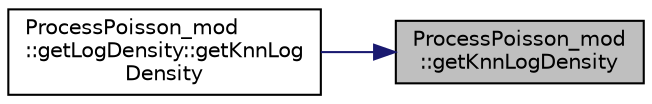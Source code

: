 digraph "ProcessPoisson_mod::getKnnLogDensity"
{
 // LATEX_PDF_SIZE
  edge [fontname="Helvetica",fontsize="10",labelfontname="Helvetica",labelfontsize="10"];
  node [fontname="Helvetica",fontsize="10",shape=record];
  rankdir="RL";
  Node1 [label="ProcessPoisson_mod\l::getKnnLogDensity",height=0.2,width=0.4,color="black", fillcolor="grey75", style="filled", fontcolor="black",tooltip="Return the natural log rate density logDensity form the input log of average k nearest neighbor dista..."];
  Node1 -> Node2 [dir="back",color="midnightblue",fontsize="10",style="solid",fontname="Helvetica"];
  Node2 [label="ProcessPoisson_mod\l::getLogDensity::getKnnLog\lDensity",height=0.2,width=0.4,color="black", fillcolor="white", style="filled",URL="$interfaceProcessPoisson__mod_1_1getLogDensity.html#a6babbbbd2fee9901653cb9589c43372c",tooltip="Return the natural log rate density logDensity form the input log of average k nearest neighbor dista..."];
}
